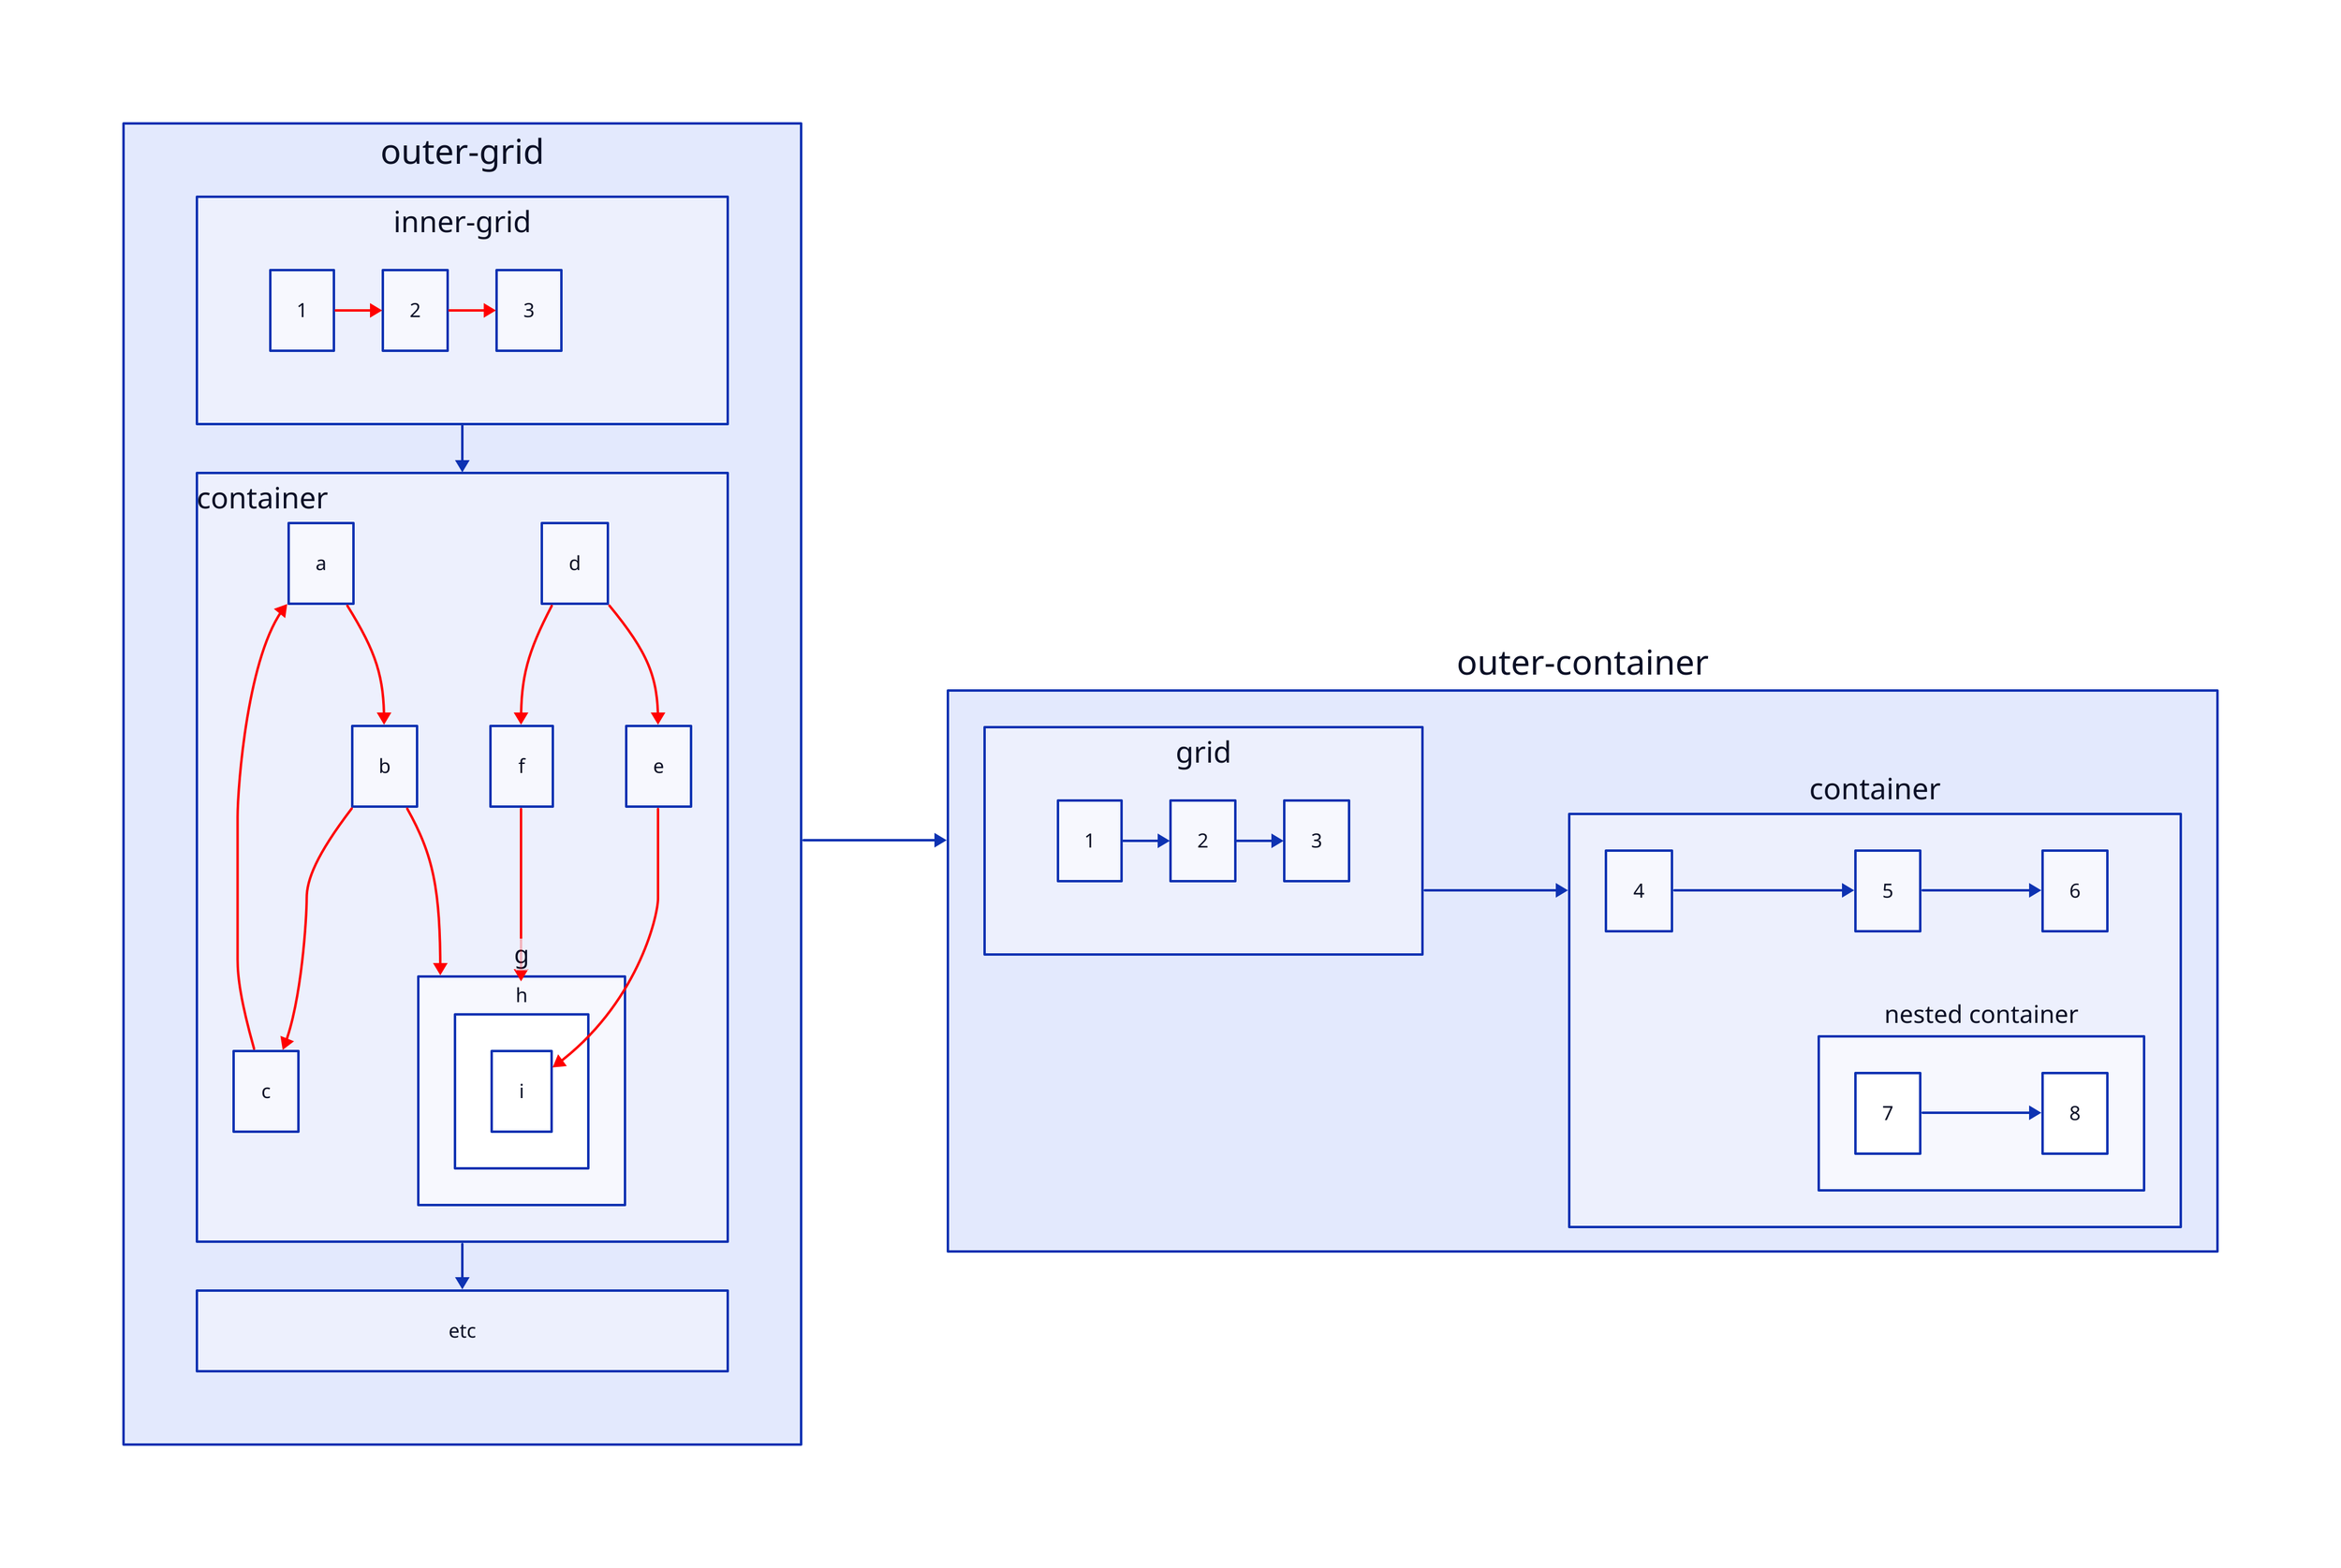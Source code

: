direction: right
outer-grid -> outer-container

outer-grid: {
  grid-columns: 1

  inner-grid -> container -> etc

  container: {
    label.near: top-left
    (** -> **)[*].class: red
    # edges on grid descendant now supported
    a -> b -> c -> a
    d -> e -> g.h.i
    d -> f -> g.h
    b -> g
  }

  inner-grid: {
    grid-rows: 1
    # edges inside another grid now supported
    1 -> 2 -> 3: {class: red}
  }
}

outer-container: {
  grid -> container

  grid: {
    grid-rows: 1
    # direct child edges ok in least nested grid
    1 -> 2 -> 3
  }

  container: {
    # non grid edges ok
    4 -> 5 -> 6
    nested container: {
      # nested non grid edges ok
      7 -> 8
    }
  }
}

classes.red.style.stroke: red
